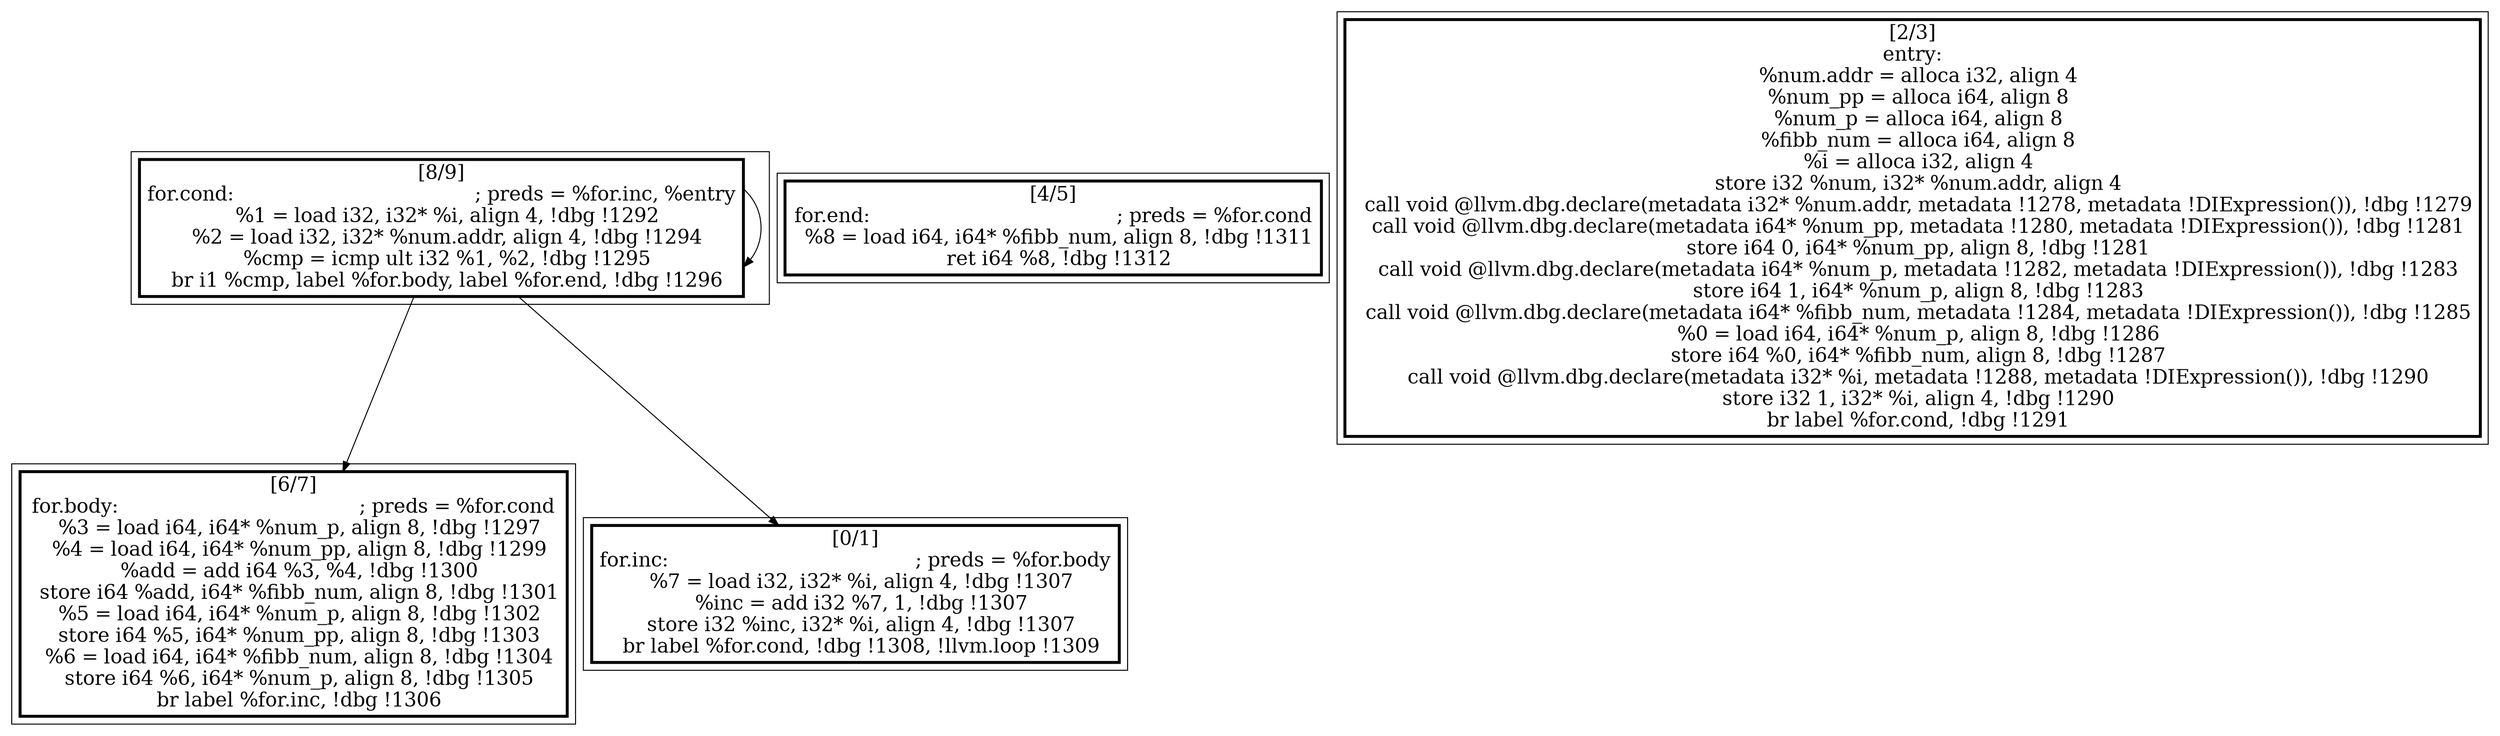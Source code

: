 
digraph G {



node28->node29 [ ]
node28->node25 [ ]
node28->node28 [ ]


subgraph cluster4 {


node29 [penwidth=3.0,fontsize=20,shape=rectangle,label="[6/7]
for.body:                                         ; preds = %for.cond
  %3 = load i64, i64* %num_p, align 8, !dbg !1297
  %4 = load i64, i64* %num_pp, align 8, !dbg !1299
  %add = add i64 %3, %4, !dbg !1300
  store i64 %add, i64* %fibb_num, align 8, !dbg !1301
  %5 = load i64, i64* %num_p, align 8, !dbg !1302
  store i64 %5, i64* %num_pp, align 8, !dbg !1303
  %6 = load i64, i64* %fibb_num, align 8, !dbg !1304
  store i64 %6, i64* %num_p, align 8, !dbg !1305
  br label %for.inc, !dbg !1306
" ]



}

subgraph cluster3 {


node28 [penwidth=3.0,fontsize=20,shape=rectangle,label="[8/9]
for.cond:                                         ; preds = %for.inc, %entry
  %1 = load i32, i32* %i, align 4, !dbg !1292
  %2 = load i32, i32* %num.addr, align 4, !dbg !1294
  %cmp = icmp ult i32 %1, %2, !dbg !1295
  br i1 %cmp, label %for.body, label %for.end, !dbg !1296
" ]



}

subgraph cluster2 {


node27 [penwidth=3.0,fontsize=20,shape=rectangle,label="[4/5]
for.end:                                          ; preds = %for.cond
  %8 = load i64, i64* %fibb_num, align 8, !dbg !1311
  ret i64 %8, !dbg !1312
" ]



}

subgraph cluster0 {


node25 [penwidth=3.0,fontsize=20,shape=rectangle,label="[0/1]
for.inc:                                          ; preds = %for.body
  %7 = load i32, i32* %i, align 4, !dbg !1307
  %inc = add i32 %7, 1, !dbg !1307
  store i32 %inc, i32* %i, align 4, !dbg !1307
  br label %for.cond, !dbg !1308, !llvm.loop !1309
" ]



}

subgraph cluster1 {


node26 [penwidth=3.0,fontsize=20,shape=rectangle,label="[2/3]
entry:
  %num.addr = alloca i32, align 4
  %num_pp = alloca i64, align 8
  %num_p = alloca i64, align 8
  %fibb_num = alloca i64, align 8
  %i = alloca i32, align 4
  store i32 %num, i32* %num.addr, align 4
  call void @llvm.dbg.declare(metadata i32* %num.addr, metadata !1278, metadata !DIExpression()), !dbg !1279
  call void @llvm.dbg.declare(metadata i64* %num_pp, metadata !1280, metadata !DIExpression()), !dbg !1281
  store i64 0, i64* %num_pp, align 8, !dbg !1281
  call void @llvm.dbg.declare(metadata i64* %num_p, metadata !1282, metadata !DIExpression()), !dbg !1283
  store i64 1, i64* %num_p, align 8, !dbg !1283
  call void @llvm.dbg.declare(metadata i64* %fibb_num, metadata !1284, metadata !DIExpression()), !dbg !1285
  %0 = load i64, i64* %num_p, align 8, !dbg !1286
  store i64 %0, i64* %fibb_num, align 8, !dbg !1287
  call void @llvm.dbg.declare(metadata i32* %i, metadata !1288, metadata !DIExpression()), !dbg !1290
  store i32 1, i32* %i, align 4, !dbg !1290
  br label %for.cond, !dbg !1291
" ]



}

}
